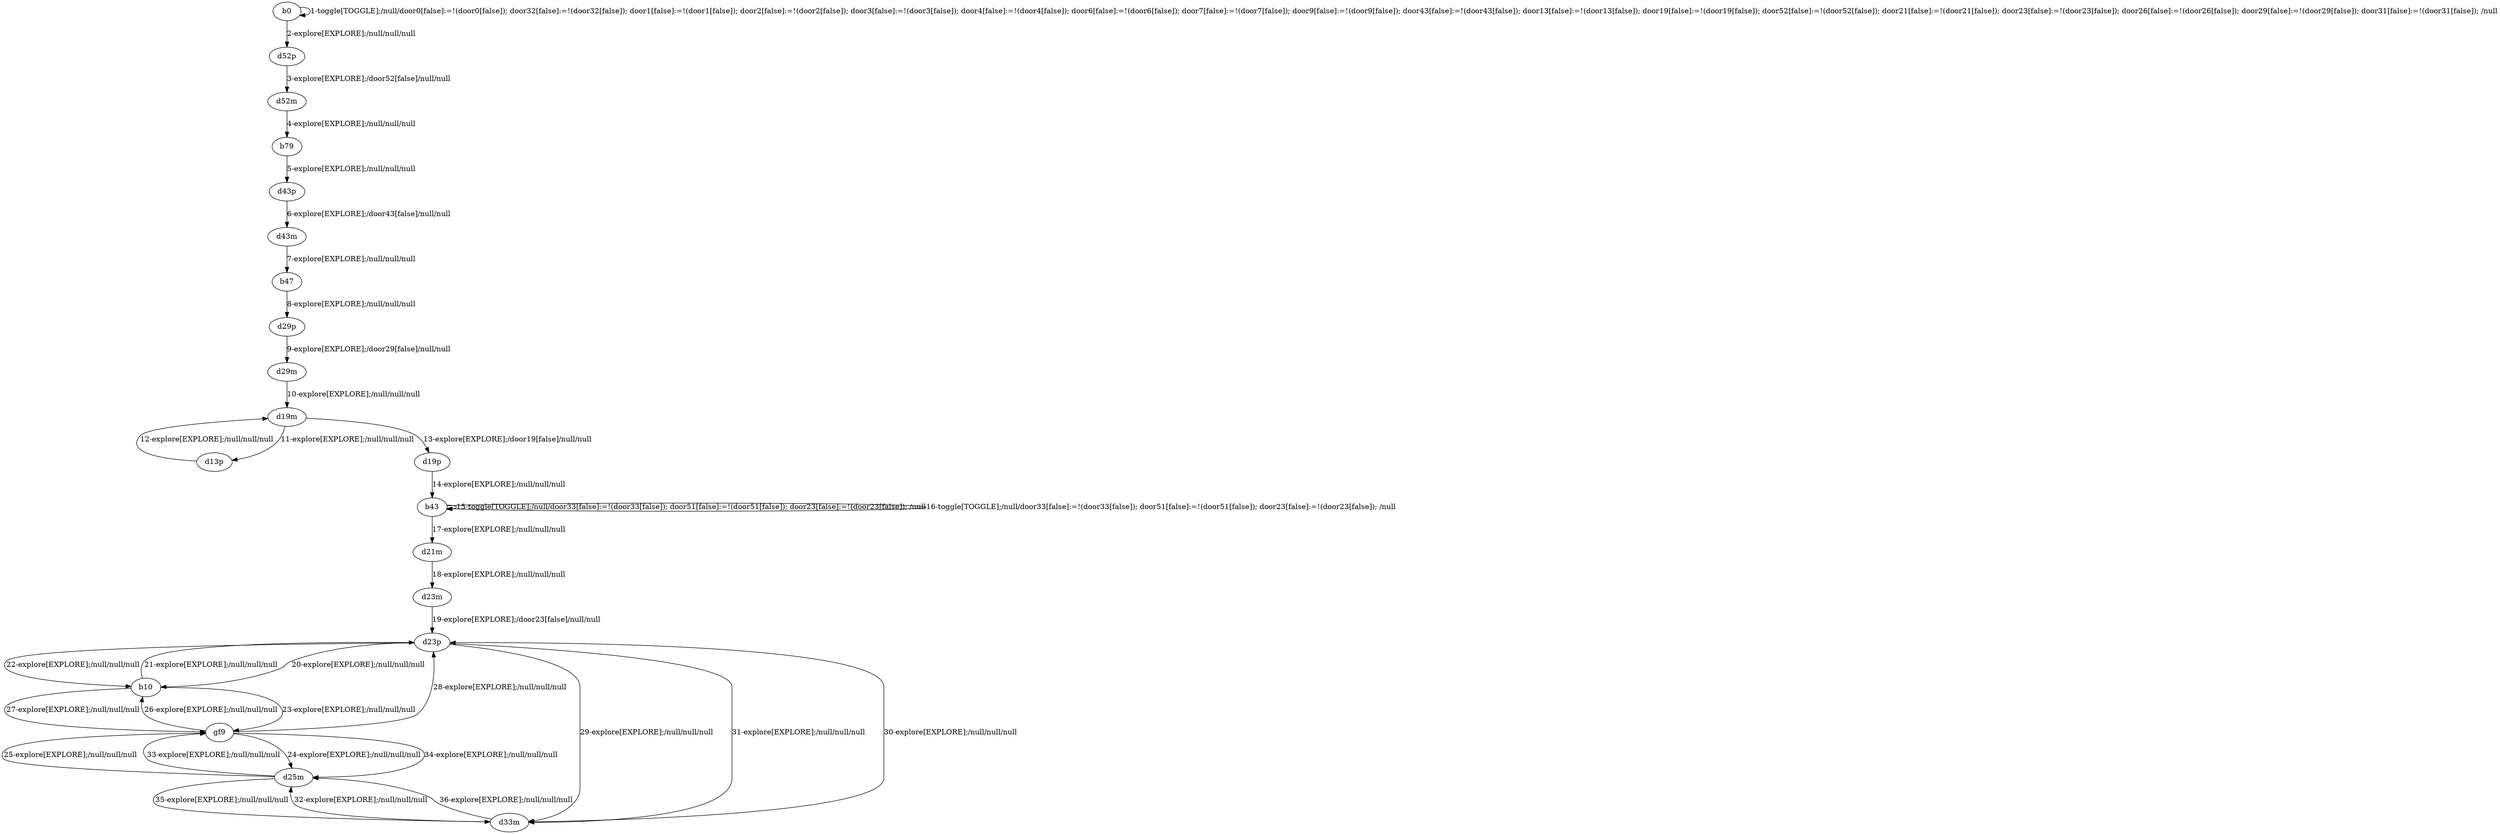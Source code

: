 # Total number of goals covered by this test: 1
# d25m --> d33m

digraph g {
"b0" -> "b0" [label = "1-toggle[TOGGLE];/null/door0[false]:=!(door0[false]); door32[false]:=!(door32[false]); door1[false]:=!(door1[false]); door2[false]:=!(door2[false]); door3[false]:=!(door3[false]); door4[false]:=!(door4[false]); door6[false]:=!(door6[false]); door7[false]:=!(door7[false]); door9[false]:=!(door9[false]); door43[false]:=!(door43[false]); door13[false]:=!(door13[false]); door19[false]:=!(door19[false]); door52[false]:=!(door52[false]); door21[false]:=!(door21[false]); door23[false]:=!(door23[false]); door26[false]:=!(door26[false]); door29[false]:=!(door29[false]); door31[false]:=!(door31[false]); /null"];
"b0" -> "d52p" [label = "2-explore[EXPLORE];/null/null/null"];
"d52p" -> "d52m" [label = "3-explore[EXPLORE];/door52[false]/null/null"];
"d52m" -> "b79" [label = "4-explore[EXPLORE];/null/null/null"];
"b79" -> "d43p" [label = "5-explore[EXPLORE];/null/null/null"];
"d43p" -> "d43m" [label = "6-explore[EXPLORE];/door43[false]/null/null"];
"d43m" -> "b47" [label = "7-explore[EXPLORE];/null/null/null"];
"b47" -> "d29p" [label = "8-explore[EXPLORE];/null/null/null"];
"d29p" -> "d29m" [label = "9-explore[EXPLORE];/door29[false]/null/null"];
"d29m" -> "d19m" [label = "10-explore[EXPLORE];/null/null/null"];
"d19m" -> "d13p" [label = "11-explore[EXPLORE];/null/null/null"];
"d13p" -> "d19m" [label = "12-explore[EXPLORE];/null/null/null"];
"d19m" -> "d19p" [label = "13-explore[EXPLORE];/door19[false]/null/null"];
"d19p" -> "b43" [label = "14-explore[EXPLORE];/null/null/null"];
"b43" -> "b43" [label = "15-toggle[TOGGLE];/null/door33[false]:=!(door33[false]); door51[false]:=!(door51[false]); door23[false]:=!(door23[false]); /null"];
"b43" -> "b43" [label = "16-toggle[TOGGLE];/null/door33[false]:=!(door33[false]); door51[false]:=!(door51[false]); door23[false]:=!(door23[false]); /null"];
"b43" -> "d21m" [label = "17-explore[EXPLORE];/null/null/null"];
"d21m" -> "d23m" [label = "18-explore[EXPLORE];/null/null/null"];
"d23m" -> "d23p" [label = "19-explore[EXPLORE];/door23[false]/null/null"];
"d23p" -> "b10" [label = "20-explore[EXPLORE];/null/null/null"];
"b10" -> "d23p" [label = "21-explore[EXPLORE];/null/null/null"];
"d23p" -> "b10" [label = "22-explore[EXPLORE];/null/null/null"];
"b10" -> "gf9" [label = "23-explore[EXPLORE];/null/null/null"];
"gf9" -> "d25m" [label = "24-explore[EXPLORE];/null/null/null"];
"d25m" -> "gf9" [label = "25-explore[EXPLORE];/null/null/null"];
"gf9" -> "b10" [label = "26-explore[EXPLORE];/null/null/null"];
"b10" -> "gf9" [label = "27-explore[EXPLORE];/null/null/null"];
"gf9" -> "d23p" [label = "28-explore[EXPLORE];/null/null/null"];
"d23p" -> "d33m" [label = "29-explore[EXPLORE];/null/null/null"];
"d33m" -> "d23p" [label = "30-explore[EXPLORE];/null/null/null"];
"d23p" -> "d33m" [label = "31-explore[EXPLORE];/null/null/null"];
"d33m" -> "d25m" [label = "32-explore[EXPLORE];/null/null/null"];
"d25m" -> "gf9" [label = "33-explore[EXPLORE];/null/null/null"];
"gf9" -> "d25m" [label = "34-explore[EXPLORE];/null/null/null"];
"d25m" -> "d33m" [label = "35-explore[EXPLORE];/null/null/null"];
"d33m" -> "d25m" [label = "36-explore[EXPLORE];/null/null/null"];
}